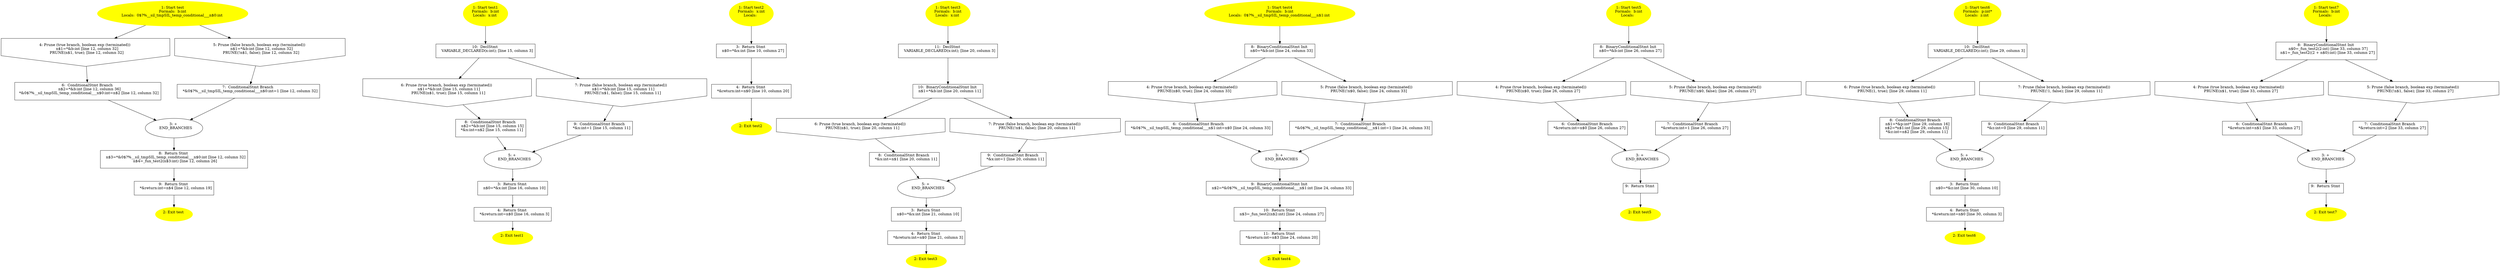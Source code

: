 /* @generated */
digraph cfg {
"test.098f6bcd4621d373_1" [label="1: Start test\nFormals:  b:int\nLocals:  0$?%__sil_tmpSIL_temp_conditional___n$0:int \n  " color=yellow style=filled]
	

	 "test.098f6bcd4621d373_1" -> "test.098f6bcd4621d373_4" ;
	 "test.098f6bcd4621d373_1" -> "test.098f6bcd4621d373_5" ;
"test.098f6bcd4621d373_2" [label="2: Exit test \n  " color=yellow style=filled]
	

"test.098f6bcd4621d373_3" [label="3: + \n   END_BRANCHES\n " ]
	

	 "test.098f6bcd4621d373_3" -> "test.098f6bcd4621d373_8" ;
"test.098f6bcd4621d373_4" [label="4: Prune (true branch, boolean exp (terminated)) \n   n$1=*&b:int [line 12, column 32]\n  PRUNE(n$1, true); [line 12, column 32]\n " shape="invhouse"]
	

	 "test.098f6bcd4621d373_4" -> "test.098f6bcd4621d373_6" ;
"test.098f6bcd4621d373_5" [label="5: Prune (false branch, boolean exp (terminated)) \n   n$1=*&b:int [line 12, column 32]\n  PRUNE(!n$1, false); [line 12, column 32]\n " shape="invhouse"]
	

	 "test.098f6bcd4621d373_5" -> "test.098f6bcd4621d373_7" ;
"test.098f6bcd4621d373_6" [label="6:  ConditionalStmt Branch \n   n$2=*&b:int [line 12, column 36]\n  *&0$?%__sil_tmpSIL_temp_conditional___n$0:int=n$2 [line 12, column 32]\n " shape="box"]
	

	 "test.098f6bcd4621d373_6" -> "test.098f6bcd4621d373_3" ;
"test.098f6bcd4621d373_7" [label="7:  ConditionalStmt Branch \n   *&0$?%__sil_tmpSIL_temp_conditional___n$0:int=1 [line 12, column 32]\n " shape="box"]
	

	 "test.098f6bcd4621d373_7" -> "test.098f6bcd4621d373_3" ;
"test.098f6bcd4621d373_8" [label="8:  Return Stmt \n   n$3=*&0$?%__sil_tmpSIL_temp_conditional___n$0:int [line 12, column 32]\n  n$4=_fun_test2(n$3:int) [line 12, column 26]\n " shape="box"]
	

	 "test.098f6bcd4621d373_8" -> "test.098f6bcd4621d373_9" ;
"test.098f6bcd4621d373_9" [label="9:  Return Stmt \n   *&return:int=n$4 [line 12, column 19]\n " shape="box"]
	

	 "test.098f6bcd4621d373_9" -> "test.098f6bcd4621d373_2" ;
"test1.5a105e8b9d40e132_1" [label="1: Start test1\nFormals:  b:int\nLocals:  x:int \n  " color=yellow style=filled]
	

	 "test1.5a105e8b9d40e132_1" -> "test1.5a105e8b9d40e132_10" ;
"test1.5a105e8b9d40e132_2" [label="2: Exit test1 \n  " color=yellow style=filled]
	

"test1.5a105e8b9d40e132_3" [label="3:  Return Stmt \n   n$0=*&x:int [line 16, column 10]\n " shape="box"]
	

	 "test1.5a105e8b9d40e132_3" -> "test1.5a105e8b9d40e132_4" ;
"test1.5a105e8b9d40e132_4" [label="4:  Return Stmt \n   *&return:int=n$0 [line 16, column 3]\n " shape="box"]
	

	 "test1.5a105e8b9d40e132_4" -> "test1.5a105e8b9d40e132_2" ;
"test1.5a105e8b9d40e132_5" [label="5: + \n   END_BRANCHES\n " ]
	

	 "test1.5a105e8b9d40e132_5" -> "test1.5a105e8b9d40e132_3" ;
"test1.5a105e8b9d40e132_6" [label="6: Prune (true branch, boolean exp (terminated)) \n   n$1=*&b:int [line 15, column 11]\n  PRUNE(n$1, true); [line 15, column 11]\n " shape="invhouse"]
	

	 "test1.5a105e8b9d40e132_6" -> "test1.5a105e8b9d40e132_8" ;
"test1.5a105e8b9d40e132_7" [label="7: Prune (false branch, boolean exp (terminated)) \n   n$1=*&b:int [line 15, column 11]\n  PRUNE(!n$1, false); [line 15, column 11]\n " shape="invhouse"]
	

	 "test1.5a105e8b9d40e132_7" -> "test1.5a105e8b9d40e132_9" ;
"test1.5a105e8b9d40e132_8" [label="8:  ConditionalStmt Branch \n   n$2=*&b:int [line 15, column 15]\n  *&x:int=n$2 [line 15, column 11]\n " shape="box"]
	

	 "test1.5a105e8b9d40e132_8" -> "test1.5a105e8b9d40e132_5" ;
"test1.5a105e8b9d40e132_9" [label="9:  ConditionalStmt Branch \n   *&x:int=1 [line 15, column 11]\n " shape="box"]
	

	 "test1.5a105e8b9d40e132_9" -> "test1.5a105e8b9d40e132_5" ;
"test1.5a105e8b9d40e132_10" [label="10:  DeclStmt \n   VARIABLE_DECLARED(x:int); [line 15, column 3]\n " shape="box"]
	

	 "test1.5a105e8b9d40e132_10" -> "test1.5a105e8b9d40e132_6" ;
	 "test1.5a105e8b9d40e132_10" -> "test1.5a105e8b9d40e132_7" ;
"test2.ad0234829205b903_1" [label="1: Start test2\nFormals:  x:int\nLocals:  \n  " color=yellow style=filled]
	

	 "test2.ad0234829205b903_1" -> "test2.ad0234829205b903_3" ;
"test2.ad0234829205b903_2" [label="2: Exit test2 \n  " color=yellow style=filled]
	

"test2.ad0234829205b903_3" [label="3:  Return Stmt \n   n$0=*&x:int [line 10, column 27]\n " shape="box"]
	

	 "test2.ad0234829205b903_3" -> "test2.ad0234829205b903_4" ;
"test2.ad0234829205b903_4" [label="4:  Return Stmt \n   *&return:int=n$0 [line 10, column 20]\n " shape="box"]
	

	 "test2.ad0234829205b903_4" -> "test2.ad0234829205b903_2" ;
"test3.8ad8757baa8564dc_1" [label="1: Start test3\nFormals:  b:int\nLocals:  x:int \n  " color=yellow style=filled]
	

	 "test3.8ad8757baa8564dc_1" -> "test3.8ad8757baa8564dc_11" ;
"test3.8ad8757baa8564dc_2" [label="2: Exit test3 \n  " color=yellow style=filled]
	

"test3.8ad8757baa8564dc_3" [label="3:  Return Stmt \n   n$0=*&x:int [line 21, column 10]\n " shape="box"]
	

	 "test3.8ad8757baa8564dc_3" -> "test3.8ad8757baa8564dc_4" ;
"test3.8ad8757baa8564dc_4" [label="4:  Return Stmt \n   *&return:int=n$0 [line 21, column 3]\n " shape="box"]
	

	 "test3.8ad8757baa8564dc_4" -> "test3.8ad8757baa8564dc_2" ;
"test3.8ad8757baa8564dc_5" [label="5: + \n   END_BRANCHES\n " ]
	

	 "test3.8ad8757baa8564dc_5" -> "test3.8ad8757baa8564dc_3" ;
"test3.8ad8757baa8564dc_6" [label="6: Prune (true branch, boolean exp (terminated)) \n   PRUNE(n$1, true); [line 20, column 11]\n " shape="invhouse"]
	

	 "test3.8ad8757baa8564dc_6" -> "test3.8ad8757baa8564dc_8" ;
"test3.8ad8757baa8564dc_7" [label="7: Prune (false branch, boolean exp (terminated)) \n   PRUNE(!n$1, false); [line 20, column 11]\n " shape="invhouse"]
	

	 "test3.8ad8757baa8564dc_7" -> "test3.8ad8757baa8564dc_9" ;
"test3.8ad8757baa8564dc_8" [label="8:  ConditionalStmt Branch \n   *&x:int=n$1 [line 20, column 11]\n " shape="box"]
	

	 "test3.8ad8757baa8564dc_8" -> "test3.8ad8757baa8564dc_5" ;
"test3.8ad8757baa8564dc_9" [label="9:  ConditionalStmt Branch \n   *&x:int=1 [line 20, column 11]\n " shape="box"]
	

	 "test3.8ad8757baa8564dc_9" -> "test3.8ad8757baa8564dc_5" ;
"test3.8ad8757baa8564dc_10" [label="10:  BinaryConditionalStmt Init \n   n$1=*&b:int [line 20, column 11]\n " shape="box"]
	

	 "test3.8ad8757baa8564dc_10" -> "test3.8ad8757baa8564dc_6" ;
	 "test3.8ad8757baa8564dc_10" -> "test3.8ad8757baa8564dc_7" ;
"test3.8ad8757baa8564dc_11" [label="11:  DeclStmt \n   VARIABLE_DECLARED(x:int); [line 20, column 3]\n " shape="box"]
	

	 "test3.8ad8757baa8564dc_11" -> "test3.8ad8757baa8564dc_10" ;
"test4.86985e105f79b95d_1" [label="1: Start test4\nFormals:  b:int\nLocals:  0$?%__sil_tmpSIL_temp_conditional___n$1:int \n  " color=yellow style=filled]
	

	 "test4.86985e105f79b95d_1" -> "test4.86985e105f79b95d_8" ;
"test4.86985e105f79b95d_2" [label="2: Exit test4 \n  " color=yellow style=filled]
	

"test4.86985e105f79b95d_3" [label="3: + \n   END_BRANCHES\n " ]
	

	 "test4.86985e105f79b95d_3" -> "test4.86985e105f79b95d_9" ;
"test4.86985e105f79b95d_4" [label="4: Prune (true branch, boolean exp (terminated)) \n   PRUNE(n$0, true); [line 24, column 33]\n " shape="invhouse"]
	

	 "test4.86985e105f79b95d_4" -> "test4.86985e105f79b95d_6" ;
"test4.86985e105f79b95d_5" [label="5: Prune (false branch, boolean exp (terminated)) \n   PRUNE(!n$0, false); [line 24, column 33]\n " shape="invhouse"]
	

	 "test4.86985e105f79b95d_5" -> "test4.86985e105f79b95d_7" ;
"test4.86985e105f79b95d_6" [label="6:  ConditionalStmt Branch \n   *&0$?%__sil_tmpSIL_temp_conditional___n$1:int=n$0 [line 24, column 33]\n " shape="box"]
	

	 "test4.86985e105f79b95d_6" -> "test4.86985e105f79b95d_3" ;
"test4.86985e105f79b95d_7" [label="7:  ConditionalStmt Branch \n   *&0$?%__sil_tmpSIL_temp_conditional___n$1:int=1 [line 24, column 33]\n " shape="box"]
	

	 "test4.86985e105f79b95d_7" -> "test4.86985e105f79b95d_3" ;
"test4.86985e105f79b95d_8" [label="8:  BinaryConditionalStmt Init \n   n$0=*&b:int [line 24, column 33]\n " shape="box"]
	

	 "test4.86985e105f79b95d_8" -> "test4.86985e105f79b95d_4" ;
	 "test4.86985e105f79b95d_8" -> "test4.86985e105f79b95d_5" ;
"test4.86985e105f79b95d_9" [label="9:  BinaryConditionalStmt Init \n   n$2=*&0$?%__sil_tmpSIL_temp_conditional___n$1:int [line 24, column 33]\n " shape="box"]
	

	 "test4.86985e105f79b95d_9" -> "test4.86985e105f79b95d_10" ;
"test4.86985e105f79b95d_10" [label="10:  Return Stmt \n   n$3=_fun_test2(n$2:int) [line 24, column 27]\n " shape="box"]
	

	 "test4.86985e105f79b95d_10" -> "test4.86985e105f79b95d_11" ;
"test4.86985e105f79b95d_11" [label="11:  Return Stmt \n   *&return:int=n$3 [line 24, column 20]\n " shape="box"]
	

	 "test4.86985e105f79b95d_11" -> "test4.86985e105f79b95d_2" ;
"test5.e3d704f3542b44a6_1" [label="1: Start test5\nFormals:  b:int\nLocals:  \n  " color=yellow style=filled]
	

	 "test5.e3d704f3542b44a6_1" -> "test5.e3d704f3542b44a6_8" ;
"test5.e3d704f3542b44a6_2" [label="2: Exit test5 \n  " color=yellow style=filled]
	

"test5.e3d704f3542b44a6_3" [label="3: + \n   END_BRANCHES\n " ]
	

	 "test5.e3d704f3542b44a6_3" -> "test5.e3d704f3542b44a6_9" ;
"test5.e3d704f3542b44a6_4" [label="4: Prune (true branch, boolean exp (terminated)) \n   PRUNE(n$0, true); [line 26, column 27]\n " shape="invhouse"]
	

	 "test5.e3d704f3542b44a6_4" -> "test5.e3d704f3542b44a6_6" ;
"test5.e3d704f3542b44a6_5" [label="5: Prune (false branch, boolean exp (terminated)) \n   PRUNE(!n$0, false); [line 26, column 27]\n " shape="invhouse"]
	

	 "test5.e3d704f3542b44a6_5" -> "test5.e3d704f3542b44a6_7" ;
"test5.e3d704f3542b44a6_6" [label="6:  ConditionalStmt Branch \n   *&return:int=n$0 [line 26, column 27]\n " shape="box"]
	

	 "test5.e3d704f3542b44a6_6" -> "test5.e3d704f3542b44a6_3" ;
"test5.e3d704f3542b44a6_7" [label="7:  ConditionalStmt Branch \n   *&return:int=1 [line 26, column 27]\n " shape="box"]
	

	 "test5.e3d704f3542b44a6_7" -> "test5.e3d704f3542b44a6_3" ;
"test5.e3d704f3542b44a6_8" [label="8:  BinaryConditionalStmt Init \n   n$0=*&b:int [line 26, column 27]\n " shape="box"]
	

	 "test5.e3d704f3542b44a6_8" -> "test5.e3d704f3542b44a6_4" ;
	 "test5.e3d704f3542b44a6_8" -> "test5.e3d704f3542b44a6_5" ;
"test5.e3d704f3542b44a6_9" [label="9:  Return Stmt \n  " shape="box"]
	

	 "test5.e3d704f3542b44a6_9" -> "test5.e3d704f3542b44a6_2" ;
"test6.4cfad7076129962e_1" [label="1: Start test6\nFormals:  p:int*\nLocals:  z:int \n  " color=yellow style=filled]
	

	 "test6.4cfad7076129962e_1" -> "test6.4cfad7076129962e_10" ;
"test6.4cfad7076129962e_2" [label="2: Exit test6 \n  " color=yellow style=filled]
	

"test6.4cfad7076129962e_3" [label="3:  Return Stmt \n   n$0=*&z:int [line 30, column 10]\n " shape="box"]
	

	 "test6.4cfad7076129962e_3" -> "test6.4cfad7076129962e_4" ;
"test6.4cfad7076129962e_4" [label="4:  Return Stmt \n   *&return:int=n$0 [line 30, column 3]\n " shape="box"]
	

	 "test6.4cfad7076129962e_4" -> "test6.4cfad7076129962e_2" ;
"test6.4cfad7076129962e_5" [label="5: + \n   END_BRANCHES\n " ]
	

	 "test6.4cfad7076129962e_5" -> "test6.4cfad7076129962e_3" ;
"test6.4cfad7076129962e_6" [label="6: Prune (true branch, boolean exp (terminated)) \n   PRUNE(1, true); [line 29, column 11]\n " shape="invhouse"]
	

	 "test6.4cfad7076129962e_6" -> "test6.4cfad7076129962e_8" ;
"test6.4cfad7076129962e_7" [label="7: Prune (false branch, boolean exp (terminated)) \n   PRUNE(!1, false); [line 29, column 11]\n " shape="invhouse"]
	

	 "test6.4cfad7076129962e_7" -> "test6.4cfad7076129962e_9" ;
"test6.4cfad7076129962e_8" [label="8:  ConditionalStmt Branch \n   n$1=*&p:int* [line 29, column 16]\n  n$2=*n$1:int [line 29, column 15]\n  *&z:int=n$2 [line 29, column 11]\n " shape="box"]
	

	 "test6.4cfad7076129962e_8" -> "test6.4cfad7076129962e_5" ;
"test6.4cfad7076129962e_9" [label="9:  ConditionalStmt Branch \n   *&z:int=0 [line 29, column 11]\n " shape="box"]
	

	 "test6.4cfad7076129962e_9" -> "test6.4cfad7076129962e_5" ;
"test6.4cfad7076129962e_10" [label="10:  DeclStmt \n   VARIABLE_DECLARED(z:int); [line 29, column 3]\n " shape="box"]
	

	 "test6.4cfad7076129962e_10" -> "test6.4cfad7076129962e_6" ;
	 "test6.4cfad7076129962e_10" -> "test6.4cfad7076129962e_7" ;
"test7.b04083e53e242626_1" [label="1: Start test7\nFormals:  b:int\nLocals:  \n  " color=yellow style=filled]
	

	 "test7.b04083e53e242626_1" -> "test7.b04083e53e242626_8" ;
"test7.b04083e53e242626_2" [label="2: Exit test7 \n  " color=yellow style=filled]
	

"test7.b04083e53e242626_3" [label="3: + \n   END_BRANCHES\n " ]
	

	 "test7.b04083e53e242626_3" -> "test7.b04083e53e242626_9" ;
"test7.b04083e53e242626_4" [label="4: Prune (true branch, boolean exp (terminated)) \n   PRUNE(n$1, true); [line 33, column 27]\n " shape="invhouse"]
	

	 "test7.b04083e53e242626_4" -> "test7.b04083e53e242626_6" ;
"test7.b04083e53e242626_5" [label="5: Prune (false branch, boolean exp (terminated)) \n   PRUNE(!n$1, false); [line 33, column 27]\n " shape="invhouse"]
	

	 "test7.b04083e53e242626_5" -> "test7.b04083e53e242626_7" ;
"test7.b04083e53e242626_6" [label="6:  ConditionalStmt Branch \n   *&return:int=n$1 [line 33, column 27]\n " shape="box"]
	

	 "test7.b04083e53e242626_6" -> "test7.b04083e53e242626_3" ;
"test7.b04083e53e242626_7" [label="7:  ConditionalStmt Branch \n   *&return:int=2 [line 33, column 27]\n " shape="box"]
	

	 "test7.b04083e53e242626_7" -> "test7.b04083e53e242626_3" ;
"test7.b04083e53e242626_8" [label="8:  BinaryConditionalStmt Init \n   n$0=_fun_test2(2:int) [line 33, column 37]\n  n$1=_fun_test2((2 + n$0):int) [line 33, column 27]\n " shape="box"]
	

	 "test7.b04083e53e242626_8" -> "test7.b04083e53e242626_4" ;
	 "test7.b04083e53e242626_8" -> "test7.b04083e53e242626_5" ;
"test7.b04083e53e242626_9" [label="9:  Return Stmt \n  " shape="box"]
	

	 "test7.b04083e53e242626_9" -> "test7.b04083e53e242626_2" ;
}
